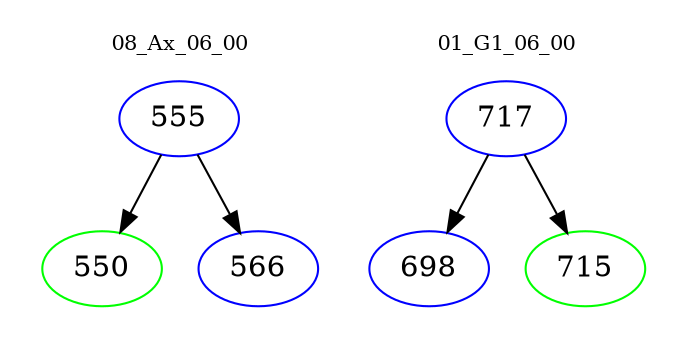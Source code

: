 digraph{
subgraph cluster_0 {
color = white
label = "08_Ax_06_00";
fontsize=10;
T0_555 [label="555", color="blue"]
T0_555 -> T0_550 [color="black"]
T0_550 [label="550", color="green"]
T0_555 -> T0_566 [color="black"]
T0_566 [label="566", color="blue"]
}
subgraph cluster_1 {
color = white
label = "01_G1_06_00";
fontsize=10;
T1_717 [label="717", color="blue"]
T1_717 -> T1_698 [color="black"]
T1_698 [label="698", color="blue"]
T1_717 -> T1_715 [color="black"]
T1_715 [label="715", color="green"]
}
}
